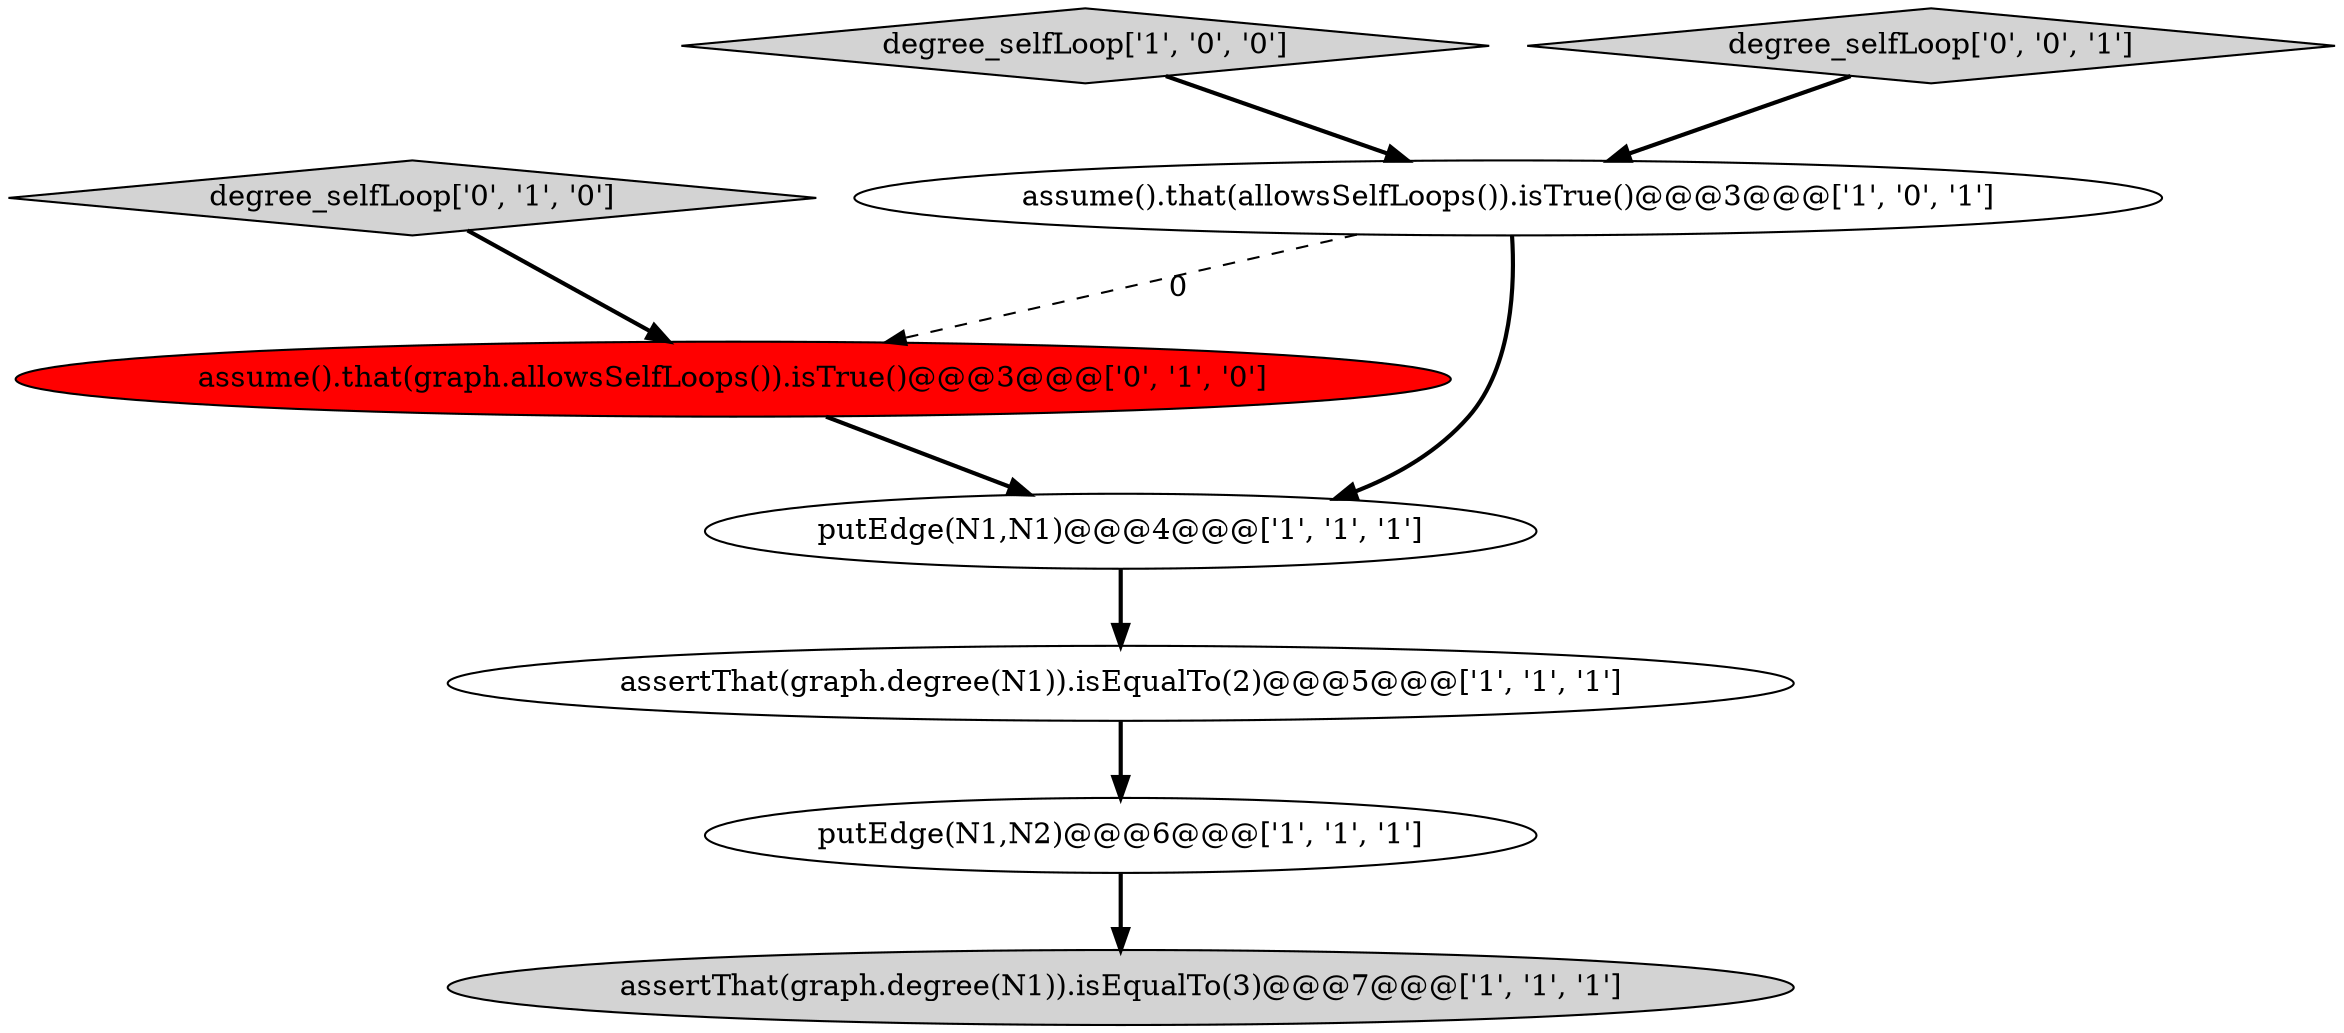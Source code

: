 digraph {
2 [style = filled, label = "assertThat(graph.degree(N1)).isEqualTo(2)@@@5@@@['1', '1', '1']", fillcolor = white, shape = ellipse image = "AAA0AAABBB1BBB"];
6 [style = filled, label = "degree_selfLoop['0', '1', '0']", fillcolor = lightgray, shape = diamond image = "AAA0AAABBB2BBB"];
0 [style = filled, label = "assume().that(allowsSelfLoops()).isTrue()@@@3@@@['1', '0', '1']", fillcolor = white, shape = ellipse image = "AAA0AAABBB1BBB"];
3 [style = filled, label = "putEdge(N1,N2)@@@6@@@['1', '1', '1']", fillcolor = white, shape = ellipse image = "AAA0AAABBB1BBB"];
5 [style = filled, label = "degree_selfLoop['1', '0', '0']", fillcolor = lightgray, shape = diamond image = "AAA0AAABBB1BBB"];
8 [style = filled, label = "degree_selfLoop['0', '0', '1']", fillcolor = lightgray, shape = diamond image = "AAA0AAABBB3BBB"];
7 [style = filled, label = "assume().that(graph.allowsSelfLoops()).isTrue()@@@3@@@['0', '1', '0']", fillcolor = red, shape = ellipse image = "AAA1AAABBB2BBB"];
1 [style = filled, label = "putEdge(N1,N1)@@@4@@@['1', '1', '1']", fillcolor = white, shape = ellipse image = "AAA0AAABBB1BBB"];
4 [style = filled, label = "assertThat(graph.degree(N1)).isEqualTo(3)@@@7@@@['1', '1', '1']", fillcolor = lightgray, shape = ellipse image = "AAA0AAABBB1BBB"];
8->0 [style = bold, label=""];
1->2 [style = bold, label=""];
7->1 [style = bold, label=""];
6->7 [style = bold, label=""];
5->0 [style = bold, label=""];
0->7 [style = dashed, label="0"];
3->4 [style = bold, label=""];
0->1 [style = bold, label=""];
2->3 [style = bold, label=""];
}
